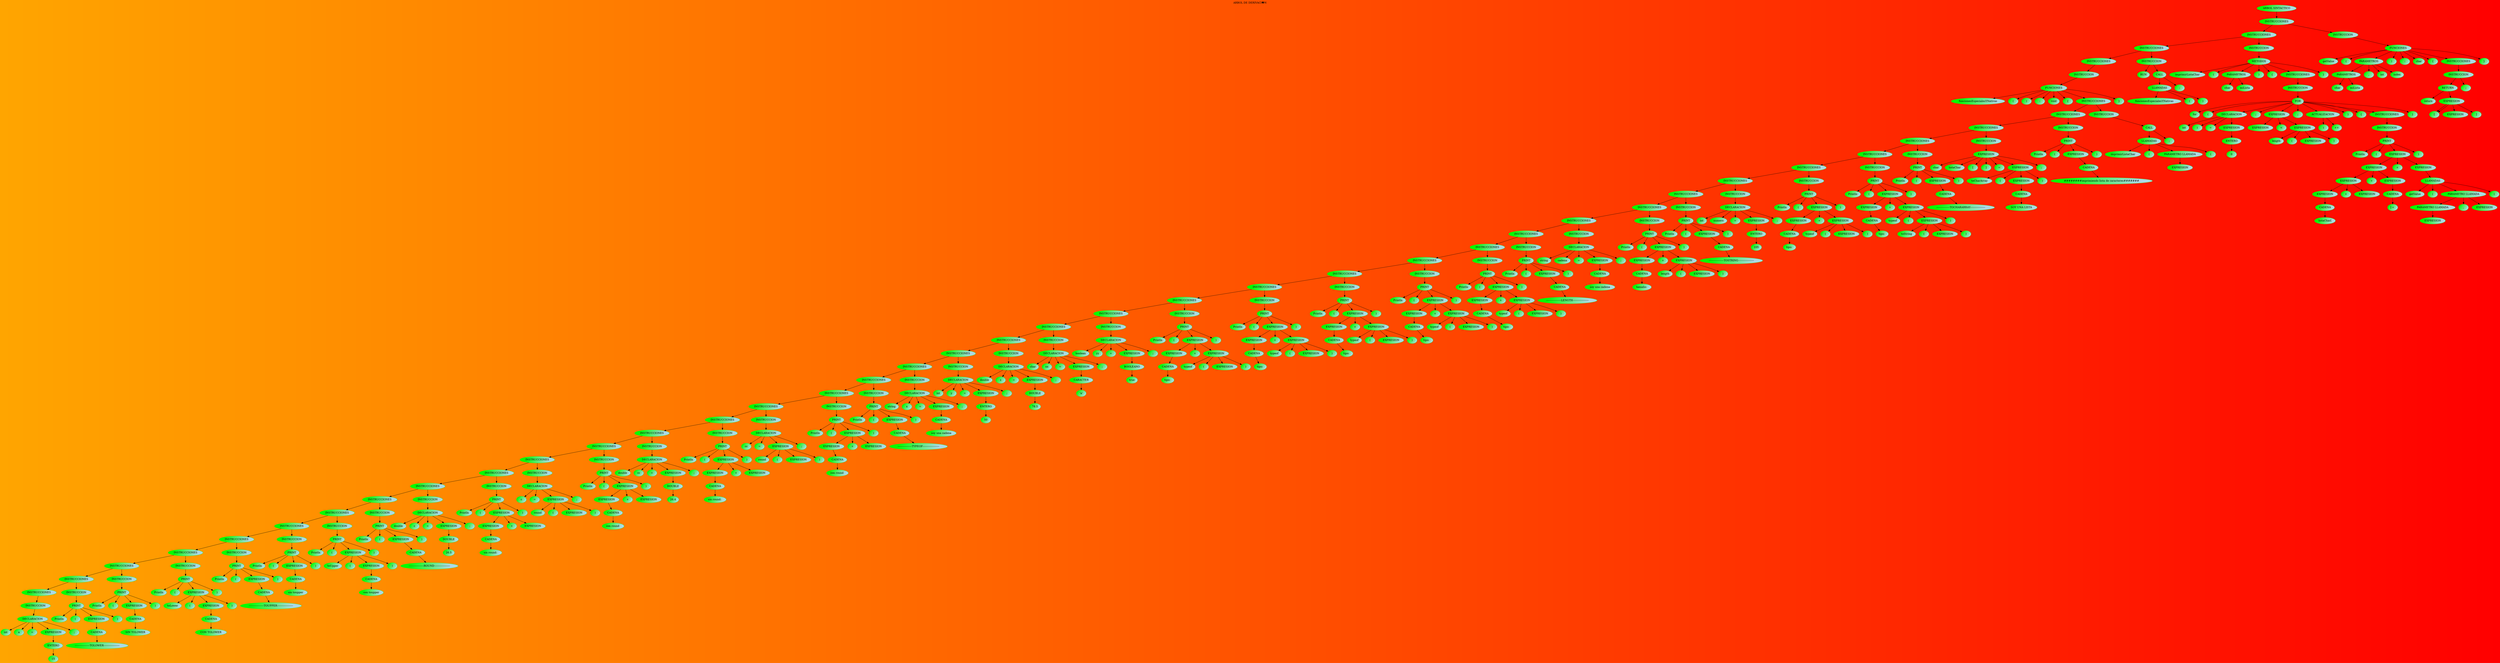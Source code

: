 digraph G {

layout=dot     
fontcolor="black"   
label="ARBOL DE DERIVACI�N"      
labelloc = "t"  
bgcolor="orange:red"      
edge [weight=1000 color=black ]  
node [shape=ellipse style="filled"  color="green:lightblue" gradientangle="315"]   node_0[label="ARBOL SINTACTICO"]
node_1[label="INSTRUCCIONES"]
node_2[label="INSTRUCCIONES"]
node_3[label="INSTRUCCIONES"]
node_4[label="INSTRUCCIONES"]
node_5[label="INSTRUCCION"]
node_6[label="FUNCIONES"]
node_7[label="funcionesEspecialesYNativas"]
node_8[label="("]
node_9[label=")"]
node_10[label=":"]
node_11[label="void"]
node_12[label="{"]
node_13[label="INSTRUCCIONES"]
node_14[label="INSTRUCCIONES"]
node_15[label="INSTRUCCIONES"]
node_16[label="INSTRUCCIONES"]
node_17[label="INSTRUCCIONES"]
node_18[label="INSTRUCCIONES"]
node_19[label="INSTRUCCIONES"]
node_20[label="INSTRUCCIONES"]
node_21[label="INSTRUCCIONES"]
node_22[label="INSTRUCCIONES"]
node_23[label="INSTRUCCIONES"]
node_24[label="INSTRUCCIONES"]
node_25[label="INSTRUCCIONES"]
node_26[label="INSTRUCCIONES"]
node_27[label="INSTRUCCIONES"]
node_28[label="INSTRUCCIONES"]
node_29[label="INSTRUCCIONES"]
node_30[label="INSTRUCCIONES"]
node_31[label="INSTRUCCIONES"]
node_32[label="INSTRUCCIONES"]
node_33[label="INSTRUCCIONES"]
node_34[label="INSTRUCCIONES"]
node_35[label="INSTRUCCIONES"]
node_36[label="INSTRUCCIONES"]
node_37[label="INSTRUCCIONES"]
node_38[label="INSTRUCCIONES"]
node_39[label="INSTRUCCIONES"]
node_40[label="INSTRUCCIONES"]
node_41[label="INSTRUCCIONES"]
node_42[label="INSTRUCCIONES"]
node_43[label="INSTRUCCIONES"]
node_44[label="INSTRUCCIONES"]
node_45[label="INSTRUCCIONES"]
node_46[label="INSTRUCCIONES"]
node_47[label="INSTRUCCIONES"]
node_48[label="INSTRUCCIONES"]
node_49[label="INSTRUCCIONES"]
node_50[label="INSTRUCCIONES"]
node_51[label="INSTRUCCION"]
node_52[label="DECLARACION"]
node_53[label="int"]
node_54[label="a"]
node_55[label="="]
node_56[label="EXPRESION"]
node_57[label="ENTERO"]
node_58[label="15"]
node_59[label=";"]
node_60[label="INSTRUCCION"]
node_61[label="PRINT"]
node_62[label="Println"]
node_63[label="("]
node_64[label="EXPRESION"]
node_65[label="CADENA"]
node_66[label="------------------TOLOWER-------------------"]
node_67[label=")"]
node_68[label="INSTRUCCION"]
node_69[label="PRINT"]
node_70[label="Println"]
node_71[label="("]
node_72[label="EXPRESION"]
node_73[label="CADENA"]
node_74[label="SIN TOLOWER"]
node_75[label=")"]
node_76[label="INSTRUCCION"]
node_77[label="PRINT"]
node_78[label="Println"]
node_79[label="("]
node_80[label="EXPRESION"]
node_81[label="toLower"]
node_82[label="("]
node_83[label="EXPRESION"]
node_84[label="CADENA"]
node_85[label="CON TOLOWER"]
node_86[label=")"]
node_87[label=")"]
node_88[label="INSTRUCCION"]
node_89[label="PRINT"]
node_90[label="Println"]
node_91[label="("]
node_92[label="EXPRESION"]
node_93[label="CADENA"]
node_94[label="------------------TOUPPER-------------------"]
node_95[label=")"]
node_96[label="INSTRUCCION"]
node_97[label="PRINT"]
node_98[label="Println"]
node_99[label="("]
node_100[label="EXPRESION"]
node_101[label="CADENA"]
node_102[label="sin toupper"]
node_103[label=")"]
node_104[label="INSTRUCCION"]
node_105[label="PRINT"]
node_106[label="Println"]
node_107[label="("]
node_108[label="EXPRESION"]
node_109[label="toUpper"]
node_110[label="("]
node_111[label="EXPRESION"]
node_112[label="CADENA"]
node_113[label="con toupper"]
node_114[label=")"]
node_115[label=")"]
node_116[label="INSTRUCCION"]
node_117[label="PRINT"]
node_118[label="Println"]
node_119[label="("]
node_120[label="EXPRESION"]
node_121[label="CADENA"]
node_122[label="------------------ROUND-------------------"]
node_123[label=")"]
node_124[label="INSTRUCCION"]
node_125[label="DECLARACION"]
node_126[label="double"]
node_127[label="c"]
node_128[label="="]
node_129[label="EXPRESION"]
node_130[label="DOUBLE"]
node_131[label="26.5"]
node_132[label=";"]
node_133[label="INSTRUCCION"]
node_134[label="PRINT"]
node_135[label="Println"]
node_136[label="("]
node_137[label="EXPRESION"]
node_138[label="EXPRESION"]
node_139[label="CADENA"]
node_140[label="sin round: "]
node_141[label="+"]
node_142[label="EXPRESION"]
node_143[label=")"]
node_144[label="INSTRUCCION"]
node_145[label="DECLARACION"]
node_146[label="c"]
node_147[label="="]
node_148[label="EXPRESION"]
node_149[label="round"]
node_150[label="("]
node_151[label="EXPRESION"]
node_152[label=")"]
node_153[label=";"]
node_154[label="INSTRUCCION"]
node_155[label="PRINT"]
node_156[label="Println"]
node_157[label="("]
node_158[label="EXPRESION"]
node_159[label="EXPRESION"]
node_160[label="CADENA"]
node_161[label="con round "]
node_162[label="+"]
node_163[label="EXPRESION"]
node_164[label=")"]
node_165[label="INSTRUCCION"]
node_166[label="DECLARACION"]
node_167[label="double"]
node_168[label="cc"]
node_169[label="="]
node_170[label="EXPRESION"]
node_171[label="DOUBLE"]
node_172[label="26.4"]
node_173[label=";"]
node_174[label="INSTRUCCION"]
node_175[label="PRINT"]
node_176[label="Println"]
node_177[label="("]
node_178[label="EXPRESION"]
node_179[label="EXPRESION"]
node_180[label="CADENA"]
node_181[label="sin round: "]
node_182[label="+"]
node_183[label="EXPRESION"]
node_184[label=")"]
node_185[label="INSTRUCCION"]
node_186[label="DECLARACION"]
node_187[label="cc"]
node_188[label="="]
node_189[label="EXPRESION"]
node_190[label="round"]
node_191[label="("]
node_192[label="EXPRESION"]
node_193[label=")"]
node_194[label=";"]
node_195[label="INSTRUCCION"]
node_196[label="PRINT"]
node_197[label="Println"]
node_198[label="("]
node_199[label="EXPRESION"]
node_200[label="EXPRESION"]
node_201[label="CADENA"]
node_202[label="con round "]
node_203[label="+"]
node_204[label="EXPRESION"]
node_205[label=")"]
node_206[label="INSTRUCCION"]
node_207[label="PRINT"]
node_208[label="Println"]
node_209[label="("]
node_210[label="EXPRESION"]
node_211[label="CADENA"]
node_212[label="-----------------TYPEOF--------------------"]
node_213[label=")"]
node_214[label="INSTRUCCION"]
node_215[label="DECLARACION"]
node_216[label="string"]
node_217[label="x"]
node_218[label="="]
node_219[label="EXPRESION"]
node_220[label="CADENA"]
node_221[label="soy una cadena"]
node_222[label=";"]
node_223[label="INSTRUCCION"]
node_224[label="DECLARACION"]
node_225[label="int"]
node_226[label="y"]
node_227[label="="]
node_228[label="EXPRESION"]
node_229[label="ENTERO"]
node_230[label="50"]
node_231[label=";"]
node_232[label="INSTRUCCION"]
node_233[label="DECLARACION"]
node_234[label="double"]
node_235[label="z"]
node_236[label="="]
node_237[label="EXPRESION"]
node_238[label="DOUBLE"]
node_239[label="78.5"]
node_240[label=";"]
node_241[label="INSTRUCCION"]
node_242[label="DECLARACION"]
node_243[label="char"]
node_244[label="xx"]
node_245[label="="]
node_246[label="EXPRESION"]
node_247[label="CARACTER"]
node_248[label="'a'"]
node_249[label=";"]
node_250[label="INSTRUCCION"]
node_251[label="DECLARACION"]
node_252[label="boolean"]
node_253[label="yy"]
node_254[label="="]
node_255[label="EXPRESION"]
node_256[label="BOOLEANO"]
node_257[label="true"]
node_258[label=";"]
node_259[label="INSTRUCCION"]
node_260[label="PRINT"]
node_261[label="Println"]
node_262[label="("]
node_263[label="EXPRESION"]
node_264[label="EXPRESION"]
node_265[label="CADENA"]
node_266[label="tipo: "]
node_267[label="+"]
node_268[label="EXPRESION"]
node_269[label="typeof"]
node_270[label="("]
node_271[label="EXPRESION"]
node_272[label=")"]
node_273[label=")"]
node_274[label="INSTRUCCION"]
node_275[label="PRINT"]
node_276[label="Println"]
node_277[label="("]
node_278[label="EXPRESION"]
node_279[label="EXPRESION"]
node_280[label="CADENA"]
node_281[label="tipo: "]
node_282[label="+"]
node_283[label="EXPRESION"]
node_284[label="typeof"]
node_285[label="("]
node_286[label="EXPRESION"]
node_287[label=")"]
node_288[label=")"]
node_289[label="INSTRUCCION"]
node_290[label="PRINT"]
node_291[label="Println"]
node_292[label="("]
node_293[label="EXPRESION"]
node_294[label="EXPRESION"]
node_295[label="CADENA"]
node_296[label="tipo: "]
node_297[label="+"]
node_298[label="EXPRESION"]
node_299[label="typeof"]
node_300[label="("]
node_301[label="EXPRESION"]
node_302[label=")"]
node_303[label=")"]
node_304[label="INSTRUCCION"]
node_305[label="PRINT"]
node_306[label="Println"]
node_307[label="("]
node_308[label="EXPRESION"]
node_309[label="EXPRESION"]
node_310[label="CADENA"]
node_311[label="tipo: "]
node_312[label="+"]
node_313[label="EXPRESION"]
node_314[label="typeof"]
node_315[label="("]
node_316[label="EXPRESION"]
node_317[label=")"]
node_318[label=")"]
node_319[label="INSTRUCCION"]
node_320[label="PRINT"]
node_321[label="Println"]
node_322[label="("]
node_323[label="EXPRESION"]
node_324[label="EXPRESION"]
node_325[label="CADENA"]
node_326[label="tipo: "]
node_327[label="+"]
node_328[label="EXPRESION"]
node_329[label="typeof"]
node_330[label="("]
node_331[label="EXPRESION"]
node_332[label=")"]
node_333[label=")"]
node_334[label="INSTRUCCION"]
node_335[label="PRINT"]
node_336[label="Println"]
node_337[label="("]
node_338[label="EXPRESION"]
node_339[label="CADENA"]
node_340[label="------------------LENGTH-------------------"]
node_341[label=")"]
node_342[label="INSTRUCCION"]
node_343[label="DECLARACION"]
node_344[label="string"]
node_345[label="cadena"]
node_346[label="="]
node_347[label="EXPRESION"]
node_348[label="CADENA"]
node_349[label="soy una cadena"]
node_350[label=";"]
node_351[label="INSTRUCCION"]
node_352[label="PRINT"]
node_353[label="Println"]
node_354[label="("]
node_355[label="EXPRESION"]
node_356[label="EXPRESION"]
node_357[label="CADENA"]
node_358[label="tamaño: "]
node_359[label="+"]
node_360[label="EXPRESION"]
node_361[label="length"]
node_362[label="("]
node_363[label="EXPRESION"]
node_364[label=")"]
node_365[label=")"]
node_366[label="INSTRUCCION"]
node_367[label="PRINT"]
node_368[label="Println"]
node_369[label="("]
node_370[label="EXPRESION"]
node_371[label="CADENA"]
node_372[label="------------------TOSTRING-------------------"]
node_373[label=")"]
node_374[label="INSTRUCCION"]
node_375[label="DECLARACION"]
node_376[label="int"]
node_377[label="numero"]
node_378[label="="]
node_379[label="EXPRESION"]
node_380[label="ENTERO"]
node_381[label="105"]
node_382[label=";"]
node_383[label="INSTRUCCION"]
node_384[label="PRINT"]
node_385[label="Println"]
node_386[label="("]
node_387[label="EXPRESION"]
node_388[label="EXPRESION"]
node_389[label="CADENA"]
node_390[label="tipo: "]
node_391[label="+"]
node_392[label="EXPRESION"]
node_393[label="typeof"]
node_394[label="("]
node_395[label="EXPRESION"]
node_396[label=")"]
node_397[label=")"]
node_398[label="INSTRUCCION"]
node_399[label="PRINT"]
node_400[label="Println"]
node_401[label="("]
node_402[label="EXPRESION"]
node_403[label="EXPRESION"]
node_404[label="CADENA"]
node_405[label="tipo: "]
node_406[label="+"]
node_407[label="EXPRESION"]
node_408[label="typeof"]
node_409[label="("]
node_410[label="EXPRESION"]
node_411[label="toString"]
node_412[label="("]
node_413[label="EXPRESION"]
node_414[label=")"]
node_415[label=")"]
node_416[label=")"]
node_417[label="INSTRUCCION"]
node_418[label="PRINT"]
node_419[label="Println"]
node_420[label="("]
node_421[label="EXPRESION"]
node_422[label="CADENA"]
node_423[label="----------------TOCHARARRAY------------------"]
node_424[label=")"]
node_425[label="INSTRUCCION"]
node_426[label="EXPRESION"]
node_427[label="char"]
node_428[label="listaChar"]
node_429[label="["]
node_430[label="]"]
node_431[label="="]
node_432[label="EXPRESION"]
node_433[label="toCharArray"]
node_434[label="("]
node_435[label="EXPRESION"]
node_436[label="CADENA"]
node_437[label="SOY UNA LISTA"]
node_438[label=")"]
node_439[label=";"]
node_440[label="INSTRUCCION"]
node_441[label="PRINT"]
node_442[label="Println"]
node_443[label="("]
node_444[label="EXPRESION"]
node_445[label="CADENA"]
node_446[label="########imprimiendo lista de caracteres#######"]
node_447[label=")"]
node_448[label="INSTRUCCION"]
node_449[label="CALL"]
node_450[label="LLAMADAS"]
node_451[label="imprimirListaChar"]
node_452[label="("]
node_453[label="PARAMETRO LLAMADA"]
node_454[label="EXPRESION"]
node_455[label="("]
node_456[label=";"]
node_457[label="}"]
node_458[label="INSTRUCCION"]
node_459[label="RUN"]
node_460[label="CALL"]
node_461[label="LLAMADAS"]
node_462[label="funcionesEspecialesYNativas"]
node_463[label="("]
node_464[label=")"]
node_465[label=";"]
node_466[label="INSTRUCCION"]
node_467[label="METODOS"]
node_468[label="imprimirListaChar"]
node_469[label="("]
node_470[label="PARAMETROS"]
node_471[label="char"]
node_472[label="miLista"]
node_473[label=")"]
node_474[label="{"]
node_475[label="INSTRUCCIONES"]
node_476[label="INSTRUCCION"]
node_477[label="FOR"]
node_478[label="for"]
node_479[label="("]
node_480[label="DECLARACION"]
node_481[label="int"]
node_482[label="i"]
node_483[label="="]
node_484[label="EXPRESION"]
node_485[label="ENTERO"]
node_486[label="0"]
node_487[label=";"]
node_488[label="EXPRESION"]
node_489[label="EXPRESION"]
node_490[label="<"]
node_491[label="EXPRESION"]
node_492[label="length"]
node_493[label="("]
node_494[label="EXPRESION"]
node_495[label=")"]
node_496[label=";"]
node_497[label="ACTUALIZACION"]
node_498[label="i"]
node_499[label="++"]
node_500[label=")"]
node_501[label="{"]
node_502[label="INSTRUCCIONES"]
node_503[label="INSTRUCCION"]
node_504[label="PRINT"]
node_505[label="Println"]
node_506[label="("]
node_507[label="EXPRESION"]
node_508[label="EXPRESION"]
node_509[label="EXPRESION"]
node_510[label="EXPRESION"]
node_511[label="CADENA"]
node_512[label="listaChar["]
node_513[label="+"]
node_514[label="EXPRESION"]
node_515[label="+"]
node_516[label="EXPRESION"]
node_517[label="CADENA"]
node_518[label="] = "]
node_519[label="+"]
node_520[label="EXPRESION"]
node_521[label="LLAMADAS"]
node_522[label="getValue"]
node_523[label="("]
node_524[label="PARAMETRO LLAMADA"]
node_525[label="PARAMETRO LLAMADA"]
node_526[label="EXPRESION"]
node_527[label=","]
node_528[label="EXPRESION"]
node_529[label="("]
node_530[label=")"]
node_531[label="}"]
node_532[label="}"]
node_533[label="INSTRUCCION"]
node_534[label="FUNCIONES"]
node_535[label="getValue"]
node_536[label="("]
node_537[label="PARAMETROS"]
node_538[label="PARAMETROS"]
node_539[label="char"]
node_540[label="miLista"]
node_541[label=","]
node_542[label="int"]
node_543[label="index"]
node_544[label=")"]
node_545[label=":"]
node_546[label="char"]
node_547[label="{"]
node_548[label="INSTRUCCIONES"]
node_549[label="INSTRUCCION"]
node_550[label="RETURN"]
node_551[label="return"]
node_552[label="EXPRESION"]
node_553[label="["]
node_554[label="EXPRESION"]
node_555[label="]"]
node_556[label=";"]
node_557[label="}"]

node_0->node_1
node_1->node_2
node_2->node_3
node_3->node_4
node_4->node_5
node_5->node_6
node_6->node_7
node_6->node_8
node_6->node_9
node_6->node_10
node_6->node_11
node_6->node_12
node_6->node_13
node_13->node_14
node_14->node_15
node_15->node_16
node_16->node_17
node_17->node_18
node_18->node_19
node_19->node_20
node_20->node_21
node_21->node_22
node_22->node_23
node_23->node_24
node_24->node_25
node_25->node_26
node_26->node_27
node_27->node_28
node_28->node_29
node_29->node_30
node_30->node_31
node_31->node_32
node_32->node_33
node_33->node_34
node_34->node_35
node_35->node_36
node_36->node_37
node_37->node_38
node_38->node_39
node_39->node_40
node_40->node_41
node_41->node_42
node_42->node_43
node_43->node_44
node_44->node_45
node_45->node_46
node_46->node_47
node_47->node_48
node_48->node_49
node_49->node_50
node_50->node_51
node_51->node_52
node_52->node_53
node_52->node_54
node_52->node_55
node_52->node_56
node_56->node_57
node_57->node_58
node_52->node_59
node_49->node_60
node_60->node_61
node_61->node_62
node_61->node_63
node_61->node_64
node_64->node_65
node_65->node_66
node_61->node_67
node_48->node_68
node_68->node_69
node_69->node_70
node_69->node_71
node_69->node_72
node_72->node_73
node_73->node_74
node_69->node_75
node_47->node_76
node_76->node_77
node_77->node_78
node_77->node_79
node_77->node_80
node_80->node_81
node_80->node_82
node_80->node_83
node_83->node_84
node_84->node_85
node_80->node_86
node_77->node_87
node_46->node_88
node_88->node_89
node_89->node_90
node_89->node_91
node_89->node_92
node_92->node_93
node_93->node_94
node_89->node_95
node_45->node_96
node_96->node_97
node_97->node_98
node_97->node_99
node_97->node_100
node_100->node_101
node_101->node_102
node_97->node_103
node_44->node_104
node_104->node_105
node_105->node_106
node_105->node_107
node_105->node_108
node_108->node_109
node_108->node_110
node_108->node_111
node_111->node_112
node_112->node_113
node_108->node_114
node_105->node_115
node_43->node_116
node_116->node_117
node_117->node_118
node_117->node_119
node_117->node_120
node_120->node_121
node_121->node_122
node_117->node_123
node_42->node_124
node_124->node_125
node_125->node_126
node_125->node_127
node_125->node_128
node_125->node_129
node_129->node_130
node_130->node_131
node_125->node_132
node_41->node_133
node_133->node_134
node_134->node_135
node_134->node_136
node_134->node_137
node_137->node_138
node_138->node_139
node_139->node_140
node_137->node_141
node_137->node_142
node_134->node_143
node_40->node_144
node_144->node_145
node_145->node_146
node_145->node_147
node_145->node_148
node_148->node_149
node_148->node_150
node_148->node_151
node_148->node_152
node_145->node_153
node_39->node_154
node_154->node_155
node_155->node_156
node_155->node_157
node_155->node_158
node_158->node_159
node_159->node_160
node_160->node_161
node_158->node_162
node_158->node_163
node_155->node_164
node_38->node_165
node_165->node_166
node_166->node_167
node_166->node_168
node_166->node_169
node_166->node_170
node_170->node_171
node_171->node_172
node_166->node_173
node_37->node_174
node_174->node_175
node_175->node_176
node_175->node_177
node_175->node_178
node_178->node_179
node_179->node_180
node_180->node_181
node_178->node_182
node_178->node_183
node_175->node_184
node_36->node_185
node_185->node_186
node_186->node_187
node_186->node_188
node_186->node_189
node_189->node_190
node_189->node_191
node_189->node_192
node_189->node_193
node_186->node_194
node_35->node_195
node_195->node_196
node_196->node_197
node_196->node_198
node_196->node_199
node_199->node_200
node_200->node_201
node_201->node_202
node_199->node_203
node_199->node_204
node_196->node_205
node_34->node_206
node_206->node_207
node_207->node_208
node_207->node_209
node_207->node_210
node_210->node_211
node_211->node_212
node_207->node_213
node_33->node_214
node_214->node_215
node_215->node_216
node_215->node_217
node_215->node_218
node_215->node_219
node_219->node_220
node_220->node_221
node_215->node_222
node_32->node_223
node_223->node_224
node_224->node_225
node_224->node_226
node_224->node_227
node_224->node_228
node_228->node_229
node_229->node_230
node_224->node_231
node_31->node_232
node_232->node_233
node_233->node_234
node_233->node_235
node_233->node_236
node_233->node_237
node_237->node_238
node_238->node_239
node_233->node_240
node_30->node_241
node_241->node_242
node_242->node_243
node_242->node_244
node_242->node_245
node_242->node_246
node_246->node_247
node_247->node_248
node_242->node_249
node_29->node_250
node_250->node_251
node_251->node_252
node_251->node_253
node_251->node_254
node_251->node_255
node_255->node_256
node_256->node_257
node_251->node_258
node_28->node_259
node_259->node_260
node_260->node_261
node_260->node_262
node_260->node_263
node_263->node_264
node_264->node_265
node_265->node_266
node_263->node_267
node_263->node_268
node_268->node_269
node_268->node_270
node_268->node_271
node_268->node_272
node_260->node_273
node_27->node_274
node_274->node_275
node_275->node_276
node_275->node_277
node_275->node_278
node_278->node_279
node_279->node_280
node_280->node_281
node_278->node_282
node_278->node_283
node_283->node_284
node_283->node_285
node_283->node_286
node_283->node_287
node_275->node_288
node_26->node_289
node_289->node_290
node_290->node_291
node_290->node_292
node_290->node_293
node_293->node_294
node_294->node_295
node_295->node_296
node_293->node_297
node_293->node_298
node_298->node_299
node_298->node_300
node_298->node_301
node_298->node_302
node_290->node_303
node_25->node_304
node_304->node_305
node_305->node_306
node_305->node_307
node_305->node_308
node_308->node_309
node_309->node_310
node_310->node_311
node_308->node_312
node_308->node_313
node_313->node_314
node_313->node_315
node_313->node_316
node_313->node_317
node_305->node_318
node_24->node_319
node_319->node_320
node_320->node_321
node_320->node_322
node_320->node_323
node_323->node_324
node_324->node_325
node_325->node_326
node_323->node_327
node_323->node_328
node_328->node_329
node_328->node_330
node_328->node_331
node_328->node_332
node_320->node_333
node_23->node_334
node_334->node_335
node_335->node_336
node_335->node_337
node_335->node_338
node_338->node_339
node_339->node_340
node_335->node_341
node_22->node_342
node_342->node_343
node_343->node_344
node_343->node_345
node_343->node_346
node_343->node_347
node_347->node_348
node_348->node_349
node_343->node_350
node_21->node_351
node_351->node_352
node_352->node_353
node_352->node_354
node_352->node_355
node_355->node_356
node_356->node_357
node_357->node_358
node_355->node_359
node_355->node_360
node_360->node_361
node_360->node_362
node_360->node_363
node_360->node_364
node_352->node_365
node_20->node_366
node_366->node_367
node_367->node_368
node_367->node_369
node_367->node_370
node_370->node_371
node_371->node_372
node_367->node_373
node_19->node_374
node_374->node_375
node_375->node_376
node_375->node_377
node_375->node_378
node_375->node_379
node_379->node_380
node_380->node_381
node_375->node_382
node_18->node_383
node_383->node_384
node_384->node_385
node_384->node_386
node_384->node_387
node_387->node_388
node_388->node_389
node_389->node_390
node_387->node_391
node_387->node_392
node_392->node_393
node_392->node_394
node_392->node_395
node_392->node_396
node_384->node_397
node_17->node_398
node_398->node_399
node_399->node_400
node_399->node_401
node_399->node_402
node_402->node_403
node_403->node_404
node_404->node_405
node_402->node_406
node_402->node_407
node_407->node_408
node_407->node_409
node_407->node_410
node_410->node_411
node_410->node_412
node_410->node_413
node_410->node_414
node_407->node_415
node_399->node_416
node_16->node_417
node_417->node_418
node_418->node_419
node_418->node_420
node_418->node_421
node_421->node_422
node_422->node_423
node_418->node_424
node_15->node_425
node_425->node_426
node_426->node_427
node_426->node_428
node_426->node_429
node_426->node_430
node_426->node_431
node_426->node_432
node_432->node_433
node_432->node_434
node_432->node_435
node_435->node_436
node_436->node_437
node_432->node_438
node_426->node_439
node_14->node_440
node_440->node_441
node_441->node_442
node_441->node_443
node_441->node_444
node_444->node_445
node_445->node_446
node_441->node_447
node_13->node_448
node_448->node_449
node_449->node_450
node_450->node_451
node_450->node_452
node_450->node_453
node_453->node_454
node_450->node_455
node_449->node_456
node_6->node_457
node_3->node_458
node_458->node_459
node_458->node_460
node_460->node_461
node_461->node_462
node_461->node_463
node_461->node_464
node_460->node_465
node_2->node_466
node_466->node_467
node_467->node_468
node_467->node_469
node_467->node_470
node_470->node_471
node_470->node_472
node_467->node_473
node_467->node_474
node_467->node_475
node_475->node_476
node_476->node_477
node_477->node_478
node_477->node_479
node_477->node_480
node_480->node_481
node_480->node_482
node_480->node_483
node_480->node_484
node_484->node_485
node_485->node_486
node_477->node_487
node_477->node_488
node_488->node_489
node_488->node_490
node_488->node_491
node_491->node_492
node_491->node_493
node_491->node_494
node_491->node_495
node_477->node_496
node_477->node_497
node_497->node_498
node_497->node_499
node_477->node_500
node_477->node_501
node_477->node_502
node_502->node_503
node_503->node_504
node_504->node_505
node_504->node_506
node_504->node_507
node_507->node_508
node_508->node_509
node_509->node_510
node_510->node_511
node_511->node_512
node_509->node_513
node_509->node_514
node_508->node_515
node_508->node_516
node_516->node_517
node_517->node_518
node_507->node_519
node_507->node_520
node_520->node_521
node_521->node_522
node_521->node_523
node_521->node_524
node_524->node_525
node_525->node_526
node_524->node_527
node_524->node_528
node_521->node_529
node_504->node_530
node_477->node_531
node_467->node_532
node_1->node_533
node_533->node_534
node_534->node_535
node_534->node_536
node_534->node_537
node_537->node_538
node_538->node_539
node_538->node_540
node_537->node_541
node_537->node_542
node_537->node_543
node_534->node_544
node_534->node_545
node_534->node_546
node_534->node_547
node_534->node_548
node_548->node_549
node_549->node_550
node_550->node_551
node_550->node_552
node_552->node_553
node_552->node_553
node_552->node_554
node_552->node_555
node_549->node_556
node_534->node_557

}